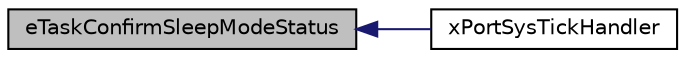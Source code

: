 digraph "eTaskConfirmSleepModeStatus"
{
  edge [fontname="Helvetica",fontsize="10",labelfontname="Helvetica",labelfontsize="10"];
  node [fontname="Helvetica",fontsize="10",shape=record];
  rankdir="LR";
  Node1 [label="eTaskConfirmSleepModeStatus",height=0.2,width=0.4,color="black", fillcolor="grey75", style="filled", fontcolor="black"];
  Node1 -> Node2 [dir="back",color="midnightblue",fontsize="10",style="solid",fontname="Helvetica"];
  Node2 [label="xPortSysTickHandler",height=0.2,width=0.4,color="black", fillcolor="white", style="filled",URL="$_a_r_m___c_m0_2port_8c.html#a78100b2d36913d0b45565be8975e5de8"];
}
